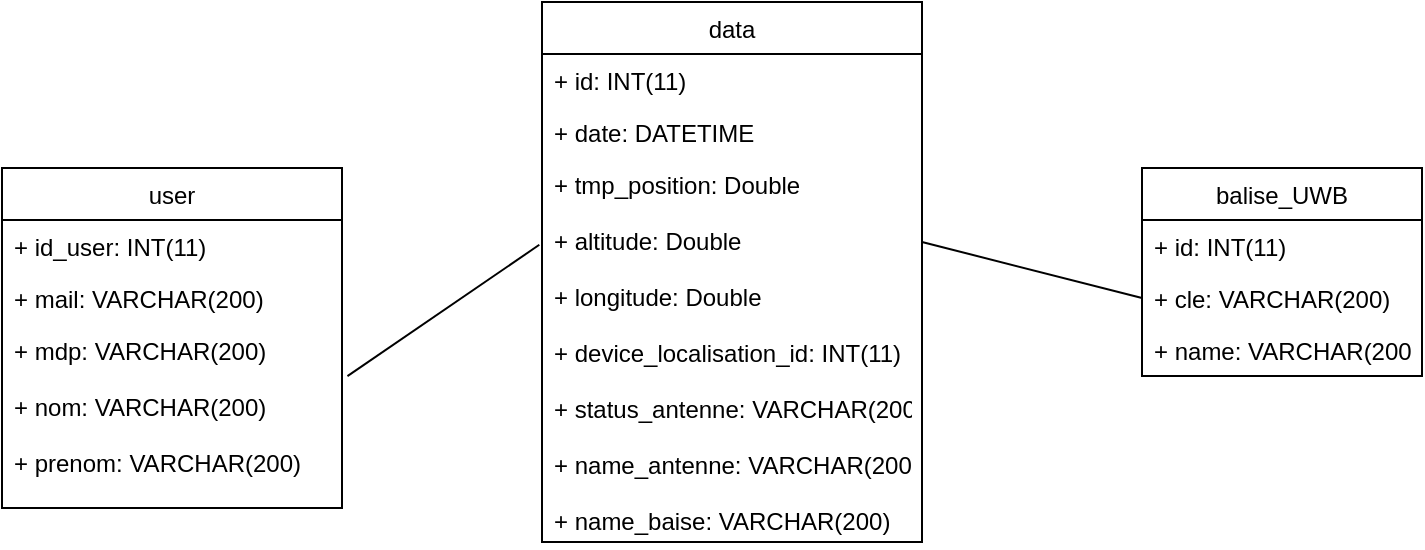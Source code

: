 <mxfile version="14.0.1" type="github">
  <diagram id="EMzFrb8eTuvNqW4kltmI" name="Page-1">
    <mxGraphModel dx="782" dy="553" grid="1" gridSize="10" guides="1" tooltips="1" connect="1" arrows="1" fold="1" page="1" pageScale="1" pageWidth="827" pageHeight="1169" math="0" shadow="0">
      <root>
        <mxCell id="0" />
        <mxCell id="1" parent="0" />
        <mxCell id="9R0fchmYpR74KwxauNqT-1" value="data" style="swimlane;fontStyle=0;childLayout=stackLayout;horizontal=1;startSize=26;fillColor=none;horizontalStack=0;resizeParent=1;resizeParentMax=0;resizeLast=0;collapsible=1;marginBottom=0;" vertex="1" parent="1">
          <mxGeometry x="330" y="40" width="190" height="270" as="geometry" />
        </mxCell>
        <mxCell id="9R0fchmYpR74KwxauNqT-2" value="+ id: INT(11)" style="text;strokeColor=none;fillColor=none;align=left;verticalAlign=top;spacingLeft=4;spacingRight=4;overflow=hidden;rotatable=0;points=[[0,0.5],[1,0.5]];portConstraint=eastwest;" vertex="1" parent="9R0fchmYpR74KwxauNqT-1">
          <mxGeometry y="26" width="190" height="26" as="geometry" />
        </mxCell>
        <mxCell id="9R0fchmYpR74KwxauNqT-3" value="+ date: DATETIME" style="text;strokeColor=none;fillColor=none;align=left;verticalAlign=top;spacingLeft=4;spacingRight=4;overflow=hidden;rotatable=0;points=[[0,0.5],[1,0.5]];portConstraint=eastwest;" vertex="1" parent="9R0fchmYpR74KwxauNqT-1">
          <mxGeometry y="52" width="190" height="26" as="geometry" />
        </mxCell>
        <mxCell id="9R0fchmYpR74KwxauNqT-4" value="+ tmp_position: Double&#xa;&#xa;+ altitude: Double&#xa;&#xa;+ longitude: Double&#xa;&#xa;+ device_localisation_id: INT(11)&#xa;&#xa;+ status_antenne: VARCHAR(200)&#xa;&#xa;+ name_antenne: VARCHAR(200)&#xa;&#xa;+ name_baise: VARCHAR(200)" style="text;strokeColor=none;fillColor=none;align=left;verticalAlign=top;spacingLeft=4;spacingRight=4;overflow=hidden;rotatable=0;points=[[0,0.5],[1,0.5]];portConstraint=eastwest;" vertex="1" parent="9R0fchmYpR74KwxauNqT-1">
          <mxGeometry y="78" width="190" height="192" as="geometry" />
        </mxCell>
        <mxCell id="9R0fchmYpR74KwxauNqT-5" value="user" style="swimlane;fontStyle=0;childLayout=stackLayout;horizontal=1;startSize=26;fillColor=none;horizontalStack=0;resizeParent=1;resizeParentMax=0;resizeLast=0;collapsible=1;marginBottom=0;" vertex="1" parent="1">
          <mxGeometry x="60" y="123" width="170" height="170" as="geometry" />
        </mxCell>
        <mxCell id="9R0fchmYpR74KwxauNqT-6" value="+ id_user: INT(11)" style="text;strokeColor=none;fillColor=none;align=left;verticalAlign=top;spacingLeft=4;spacingRight=4;overflow=hidden;rotatable=0;points=[[0,0.5],[1,0.5]];portConstraint=eastwest;" vertex="1" parent="9R0fchmYpR74KwxauNqT-5">
          <mxGeometry y="26" width="170" height="26" as="geometry" />
        </mxCell>
        <mxCell id="9R0fchmYpR74KwxauNqT-7" value="+ mail: VARCHAR(200)" style="text;strokeColor=none;fillColor=none;align=left;verticalAlign=top;spacingLeft=4;spacingRight=4;overflow=hidden;rotatable=0;points=[[0,0.5],[1,0.5]];portConstraint=eastwest;" vertex="1" parent="9R0fchmYpR74KwxauNqT-5">
          <mxGeometry y="52" width="170" height="26" as="geometry" />
        </mxCell>
        <mxCell id="9R0fchmYpR74KwxauNqT-8" value="+ mdp: VARCHAR(200)&#xa;&#xa;+ nom: VARCHAR(200)&#xa;&#xa;+ prenom: VARCHAR(200)&#xa;&#xa;" style="text;strokeColor=none;fillColor=none;align=left;verticalAlign=top;spacingLeft=4;spacingRight=4;overflow=hidden;rotatable=0;points=[[0,0.5],[1,0.5]];portConstraint=eastwest;" vertex="1" parent="9R0fchmYpR74KwxauNqT-5">
          <mxGeometry y="78" width="170" height="92" as="geometry" />
        </mxCell>
        <mxCell id="9R0fchmYpR74KwxauNqT-9" value="balise_UWB" style="swimlane;fontStyle=0;childLayout=stackLayout;horizontal=1;startSize=26;fillColor=none;horizontalStack=0;resizeParent=1;resizeParentMax=0;resizeLast=0;collapsible=1;marginBottom=0;" vertex="1" parent="1">
          <mxGeometry x="630" y="123" width="140" height="104" as="geometry" />
        </mxCell>
        <mxCell id="9R0fchmYpR74KwxauNqT-10" value="+ id: INT(11)" style="text;strokeColor=none;fillColor=none;align=left;verticalAlign=top;spacingLeft=4;spacingRight=4;overflow=hidden;rotatable=0;points=[[0,0.5],[1,0.5]];portConstraint=eastwest;" vertex="1" parent="9R0fchmYpR74KwxauNqT-9">
          <mxGeometry y="26" width="140" height="26" as="geometry" />
        </mxCell>
        <mxCell id="9R0fchmYpR74KwxauNqT-11" value="+ cle: VARCHAR(200)" style="text;strokeColor=none;fillColor=none;align=left;verticalAlign=top;spacingLeft=4;spacingRight=4;overflow=hidden;rotatable=0;points=[[0,0.5],[1,0.5]];portConstraint=eastwest;" vertex="1" parent="9R0fchmYpR74KwxauNqT-9">
          <mxGeometry y="52" width="140" height="26" as="geometry" />
        </mxCell>
        <mxCell id="9R0fchmYpR74KwxauNqT-12" value="+ name: VARCHAR(200)" style="text;strokeColor=none;fillColor=none;align=left;verticalAlign=top;spacingLeft=4;spacingRight=4;overflow=hidden;rotatable=0;points=[[0,0.5],[1,0.5]];portConstraint=eastwest;" vertex="1" parent="9R0fchmYpR74KwxauNqT-9">
          <mxGeometry y="78" width="140" height="26" as="geometry" />
        </mxCell>
        <mxCell id="9R0fchmYpR74KwxauNqT-13" value="" style="endArrow=none;html=1;entryX=-0.007;entryY=0.226;entryDx=0;entryDy=0;entryPerimeter=0;exitX=1.016;exitY=0.283;exitDx=0;exitDy=0;exitPerimeter=0;" edge="1" parent="1" source="9R0fchmYpR74KwxauNqT-8" target="9R0fchmYpR74KwxauNqT-4">
          <mxGeometry width="50" height="50" relative="1" as="geometry">
            <mxPoint x="230" y="200" as="sourcePoint" />
            <mxPoint x="320" y="164" as="targetPoint" />
          </mxGeometry>
        </mxCell>
        <mxCell id="9R0fchmYpR74KwxauNqT-14" value="" style="endArrow=none;html=1;entryX=0;entryY=0.5;entryDx=0;entryDy=0;" edge="1" parent="1" target="9R0fchmYpR74KwxauNqT-11">
          <mxGeometry width="50" height="50" relative="1" as="geometry">
            <mxPoint x="520" y="160" as="sourcePoint" />
            <mxPoint x="570" y="110" as="targetPoint" />
          </mxGeometry>
        </mxCell>
      </root>
    </mxGraphModel>
  </diagram>
</mxfile>
